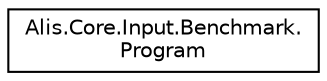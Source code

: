 digraph "Graphical Class Hierarchy"
{
 // LATEX_PDF_SIZE
  edge [fontname="Helvetica",fontsize="10",labelfontname="Helvetica",labelfontsize="10"];
  node [fontname="Helvetica",fontsize="10",shape=record];
  rankdir="LR";
  Node0 [label="Alis.Core.Input.Benchmark.\lProgram",height=0.2,width=0.4,color="black", fillcolor="white", style="filled",URL="$class_alis_1_1_core_1_1_input_1_1_benchmark_1_1_program.html",tooltip="The program class"];
}
